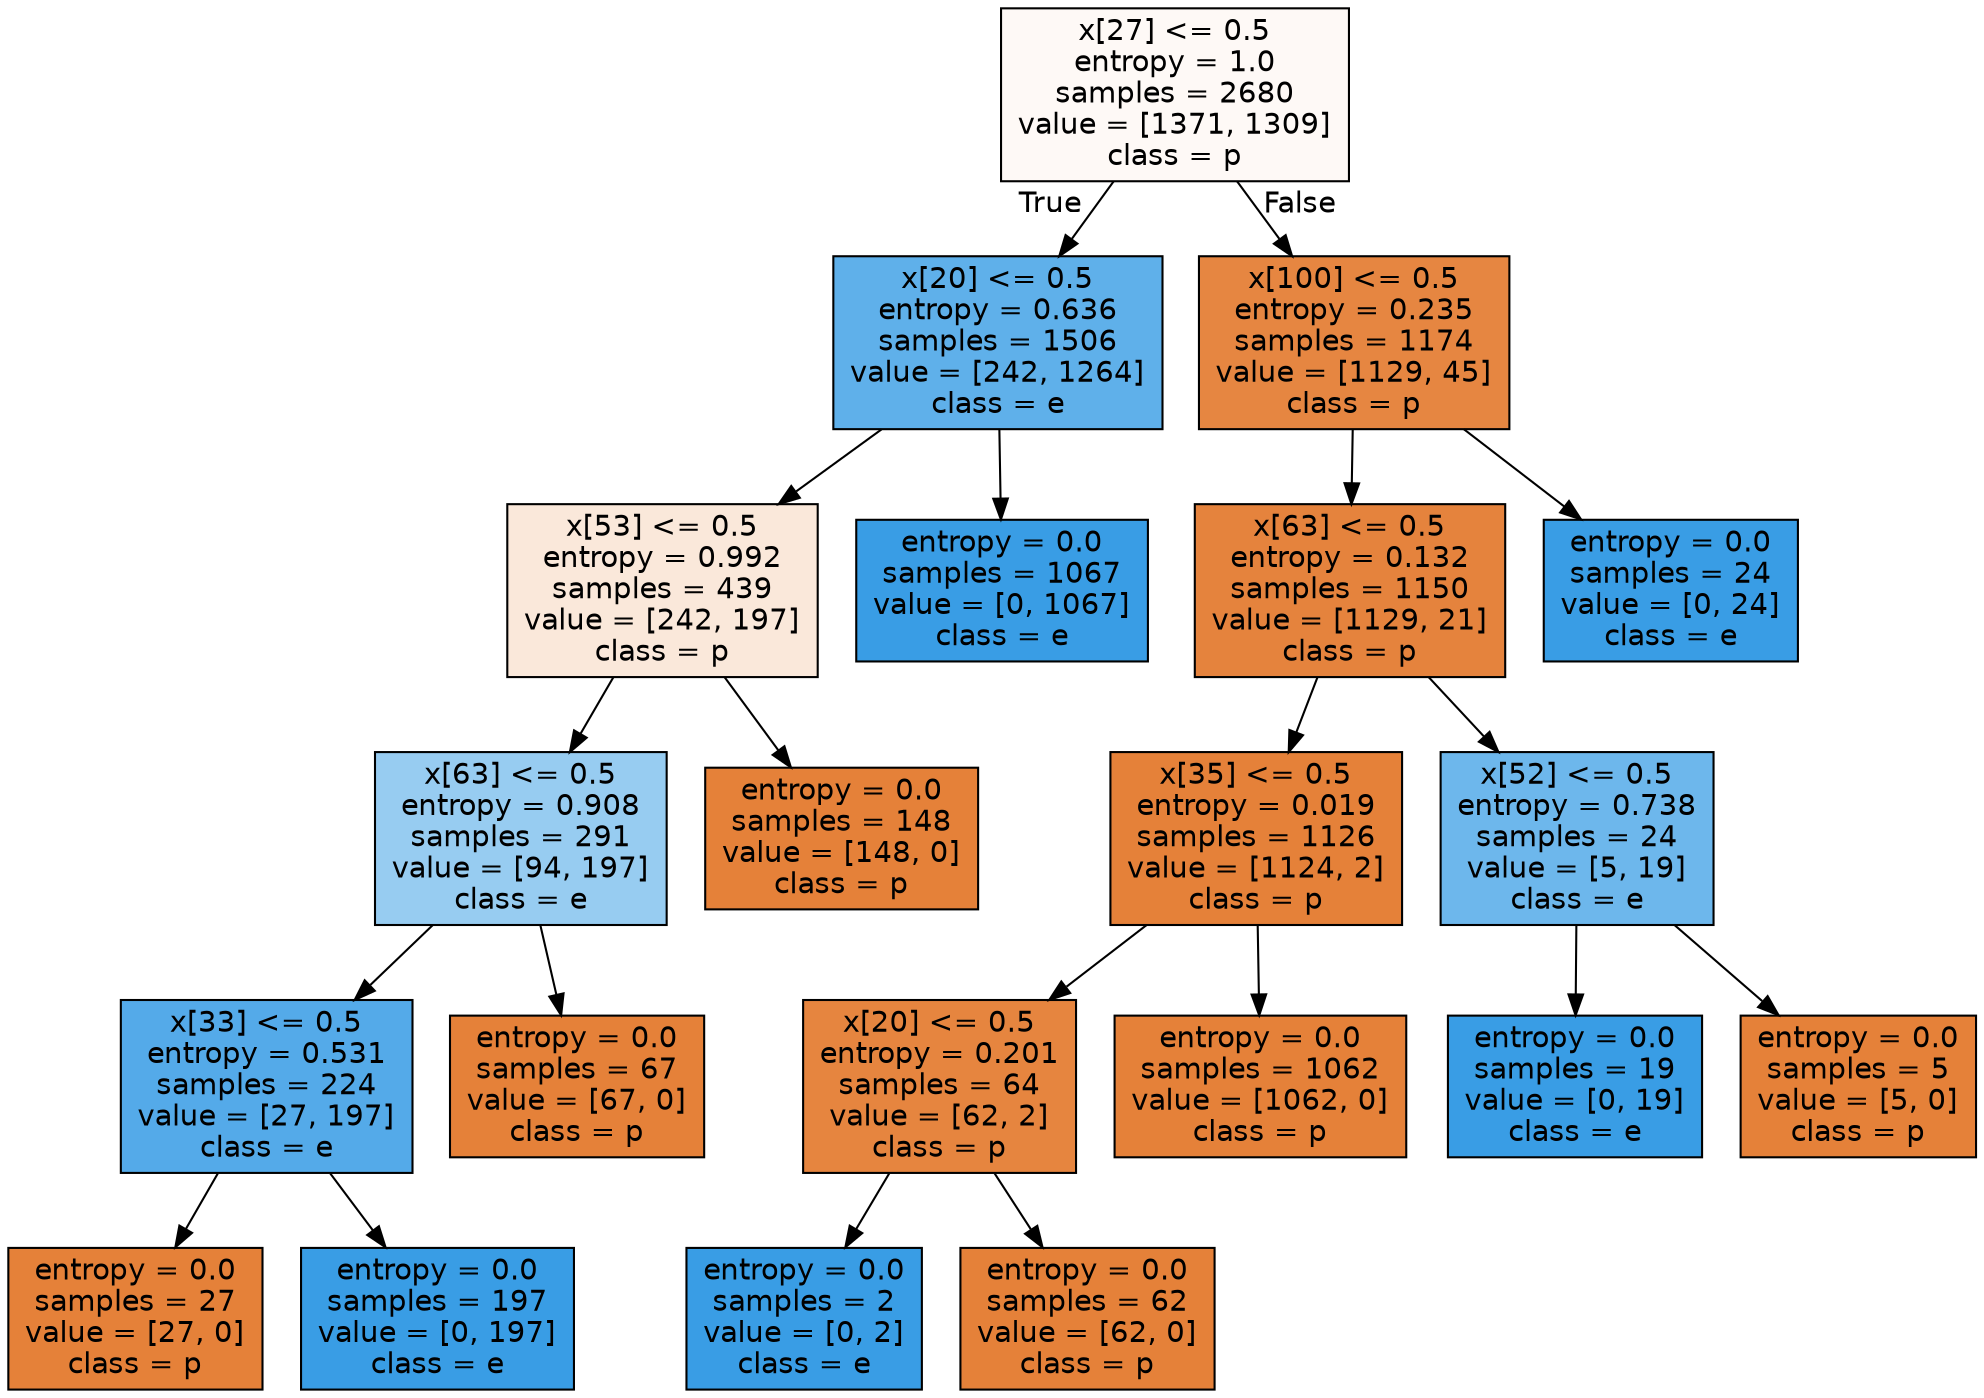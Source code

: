 digraph Tree {
node [shape=box, style="filled", color="black", fontname="helvetica"] ;
edge [fontname="helvetica"] ;
0 [label="x[27] <= 0.5\nentropy = 1.0\nsamples = 2680\nvalue = [1371, 1309]\nclass = p", fillcolor="#fef9f6"] ;
1 [label="x[20] <= 0.5\nentropy = 0.636\nsamples = 1506\nvalue = [242, 1264]\nclass = e", fillcolor="#5fb0ea"] ;
0 -> 1 [labeldistance=2.5, labelangle=45, headlabel="True"] ;
2 [label="x[53] <= 0.5\nentropy = 0.992\nsamples = 439\nvalue = [242, 197]\nclass = p", fillcolor="#fae8da"] ;
1 -> 2 ;
3 [label="x[63] <= 0.5\nentropy = 0.908\nsamples = 291\nvalue = [94, 197]\nclass = e", fillcolor="#97ccf1"] ;
2 -> 3 ;
4 [label="x[33] <= 0.5\nentropy = 0.531\nsamples = 224\nvalue = [27, 197]\nclass = e", fillcolor="#54aae9"] ;
3 -> 4 ;
5 [label="entropy = 0.0\nsamples = 27\nvalue = [27, 0]\nclass = p", fillcolor="#e58139"] ;
4 -> 5 ;
6 [label="entropy = 0.0\nsamples = 197\nvalue = [0, 197]\nclass = e", fillcolor="#399de5"] ;
4 -> 6 ;
7 [label="entropy = 0.0\nsamples = 67\nvalue = [67, 0]\nclass = p", fillcolor="#e58139"] ;
3 -> 7 ;
8 [label="entropy = 0.0\nsamples = 148\nvalue = [148, 0]\nclass = p", fillcolor="#e58139"] ;
2 -> 8 ;
9 [label="entropy = 0.0\nsamples = 1067\nvalue = [0, 1067]\nclass = e", fillcolor="#399de5"] ;
1 -> 9 ;
10 [label="x[100] <= 0.5\nentropy = 0.235\nsamples = 1174\nvalue = [1129, 45]\nclass = p", fillcolor="#e68641"] ;
0 -> 10 [labeldistance=2.5, labelangle=-45, headlabel="False"] ;
11 [label="x[63] <= 0.5\nentropy = 0.132\nsamples = 1150\nvalue = [1129, 21]\nclass = p", fillcolor="#e5833d"] ;
10 -> 11 ;
12 [label="x[35] <= 0.5\nentropy = 0.019\nsamples = 1126\nvalue = [1124, 2]\nclass = p", fillcolor="#e58139"] ;
11 -> 12 ;
13 [label="x[20] <= 0.5\nentropy = 0.201\nsamples = 64\nvalue = [62, 2]\nclass = p", fillcolor="#e6853f"] ;
12 -> 13 ;
14 [label="entropy = 0.0\nsamples = 2\nvalue = [0, 2]\nclass = e", fillcolor="#399de5"] ;
13 -> 14 ;
15 [label="entropy = 0.0\nsamples = 62\nvalue = [62, 0]\nclass = p", fillcolor="#e58139"] ;
13 -> 15 ;
16 [label="entropy = 0.0\nsamples = 1062\nvalue = [1062, 0]\nclass = p", fillcolor="#e58139"] ;
12 -> 16 ;
17 [label="x[52] <= 0.5\nentropy = 0.738\nsamples = 24\nvalue = [5, 19]\nclass = e", fillcolor="#6db7ec"] ;
11 -> 17 ;
18 [label="entropy = 0.0\nsamples = 19\nvalue = [0, 19]\nclass = e", fillcolor="#399de5"] ;
17 -> 18 ;
19 [label="entropy = 0.0\nsamples = 5\nvalue = [5, 0]\nclass = p", fillcolor="#e58139"] ;
17 -> 19 ;
20 [label="entropy = 0.0\nsamples = 24\nvalue = [0, 24]\nclass = e", fillcolor="#399de5"] ;
10 -> 20 ;
}
